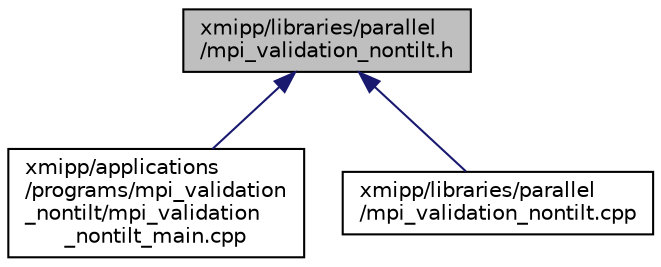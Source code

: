 digraph "xmipp/libraries/parallel/mpi_validation_nontilt.h"
{
  edge [fontname="Helvetica",fontsize="10",labelfontname="Helvetica",labelfontsize="10"];
  node [fontname="Helvetica",fontsize="10",shape=record];
  Node49 [label="xmipp/libraries/parallel\l/mpi_validation_nontilt.h",height=0.2,width=0.4,color="black", fillcolor="grey75", style="filled", fontcolor="black"];
  Node49 -> Node50 [dir="back",color="midnightblue",fontsize="10",style="solid",fontname="Helvetica"];
  Node50 [label="xmipp/applications\l/programs/mpi_validation\l_nontilt/mpi_validation\l_nontilt_main.cpp",height=0.2,width=0.4,color="black", fillcolor="white", style="filled",URL="$mpi__validation__nontilt__main_8cpp.html"];
  Node49 -> Node51 [dir="back",color="midnightblue",fontsize="10",style="solid",fontname="Helvetica"];
  Node51 [label="xmipp/libraries/parallel\l/mpi_validation_nontilt.cpp",height=0.2,width=0.4,color="black", fillcolor="white", style="filled",URL="$mpi__validation__nontilt_8cpp.html"];
}
